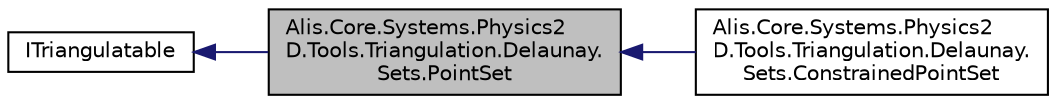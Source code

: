 digraph "Alis.Core.Systems.Physics2D.Tools.Triangulation.Delaunay.Sets.PointSet"
{
 // LATEX_PDF_SIZE
  edge [fontname="Helvetica",fontsize="10",labelfontname="Helvetica",labelfontsize="10"];
  node [fontname="Helvetica",fontsize="10",shape=record];
  rankdir="LR";
  Node1 [label="Alis.Core.Systems.Physics2\lD.Tools.Triangulation.Delaunay.\lSets.PointSet",height=0.2,width=0.4,color="black", fillcolor="grey75", style="filled", fontcolor="black",tooltip="The point set class"];
  Node2 -> Node1 [dir="back",color="midnightblue",fontsize="10",style="solid",fontname="Helvetica"];
  Node2 [label="ITriangulatable",height=0.2,width=0.4,color="black", fillcolor="white", style="filled",URL="$interface_alis_1_1_core_1_1_systems_1_1_physics2_d_1_1_tools_1_1_triangulation_1_1_delaunay_1_1_i_triangulatable.html",tooltip="The triangulatable interface"];
  Node1 -> Node3 [dir="back",color="midnightblue",fontsize="10",style="solid",fontname="Helvetica"];
  Node3 [label="Alis.Core.Systems.Physics2\lD.Tools.Triangulation.Delaunay.\lSets.ConstrainedPointSet",height=0.2,width=0.4,color="black", fillcolor="white", style="filled",URL="$class_alis_1_1_core_1_1_systems_1_1_physics2_d_1_1_tools_1_1_triangulation_1_1_delaunay_1_1_sets_1_1_constrained_point_set.html",tooltip="The constrained point set class"];
}
